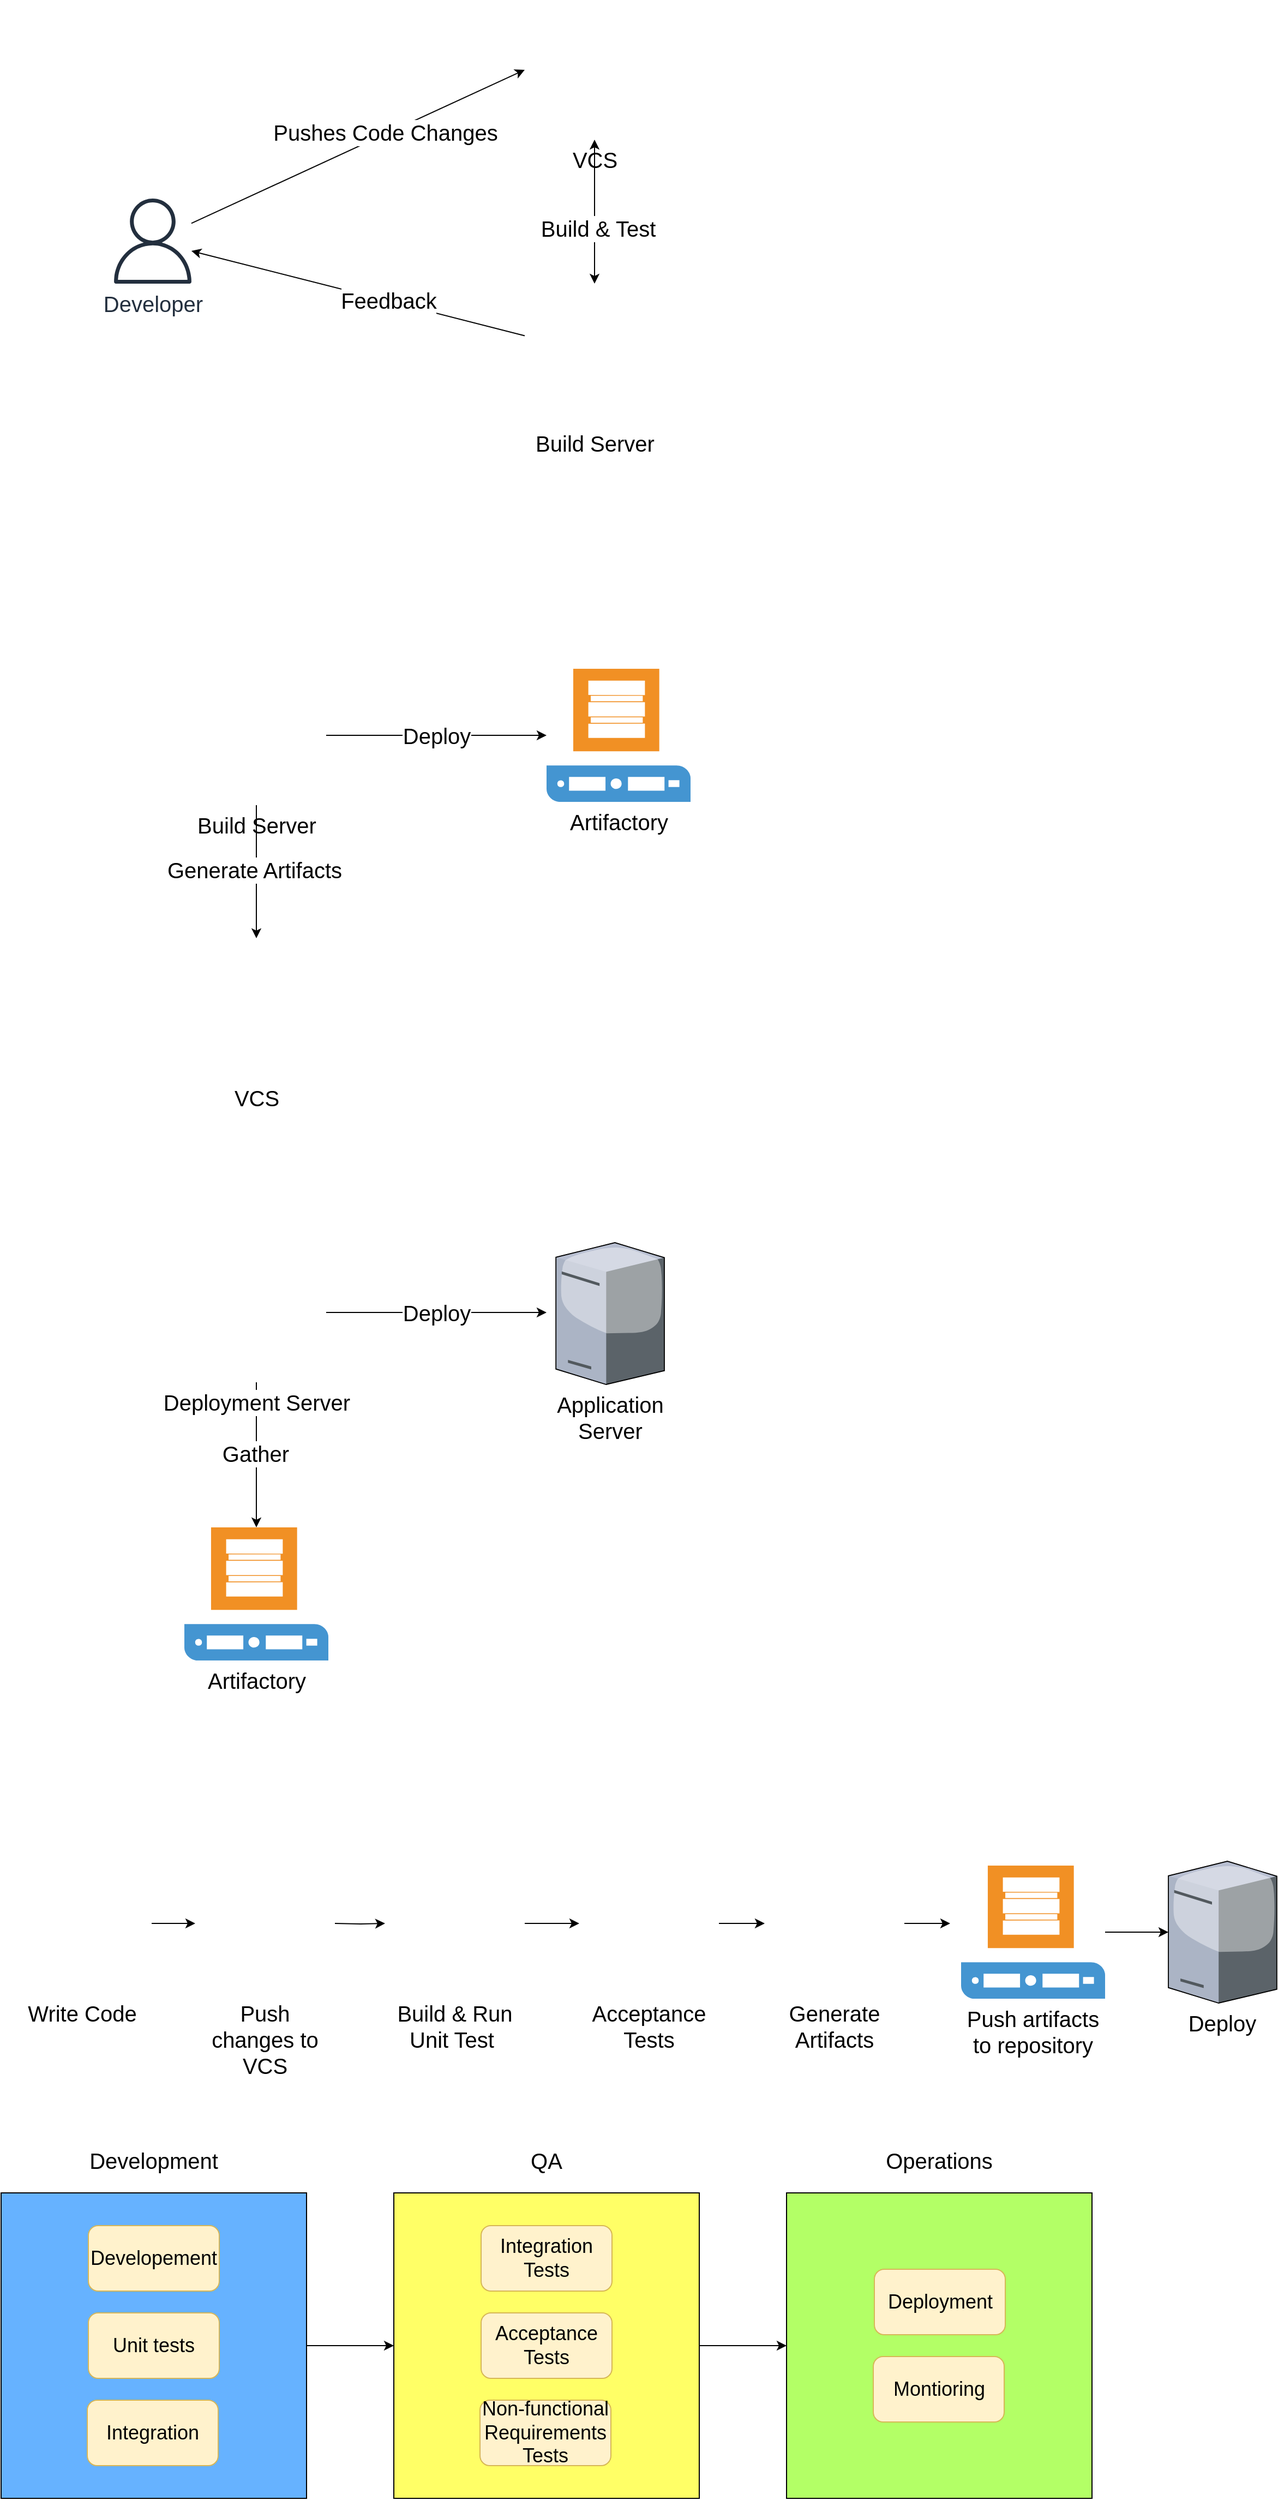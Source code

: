 <mxfile version="13.8.8" type="device"><diagram id="Pszkp5gxDRnaS0QNslCu" name="Page-1"><mxGraphModel dx="1186" dy="611" grid="1" gridSize="10" guides="1" tooltips="1" connect="1" arrows="1" fold="1" page="1" pageScale="1" pageWidth="827" pageHeight="1169" math="0" shadow="0"><root><mxCell id="0"/><mxCell id="1" parent="0"/><mxCell id="kbQsCcy0t-xLw0eoUV0l-3" value="VCS" style="shape=image;html=1;verticalAlign=top;verticalLabelPosition=bottom;labelBackgroundColor=#ffffff;imageAspect=0;aspect=fixed;image=https://cdn4.iconfinder.com/data/icons/social-media-logos-6/512/71-github-128.png;fontSize=20;" vertex="1" parent="1"><mxGeometry x="520" y="30" width="128" height="128" as="geometry"/></mxCell><mxCell id="kbQsCcy0t-xLw0eoUV0l-5" value="&lt;font style=&quot;font-size: 20px&quot;&gt;Build Server&lt;/font&gt;" style="shape=image;html=1;verticalAlign=top;verticalLabelPosition=bottom;labelBackgroundColor=#ffffff;imageAspect=0;aspect=fixed;image=https://cdn4.iconfinder.com/data/icons/logos-brands-5/24/jenkins-128.png" vertex="1" parent="1"><mxGeometry x="520" y="290" width="128" height="128" as="geometry"/></mxCell><mxCell id="kbQsCcy0t-xLw0eoUV0l-6" value="Developer" style="outlineConnect=0;fontColor=#232F3E;gradientColor=none;fillColor=#232F3E;strokeColor=none;dashed=0;verticalLabelPosition=bottom;verticalAlign=top;align=center;html=1;fontSize=20;fontStyle=0;aspect=fixed;pointerEvents=1;shape=mxgraph.aws4.user;" vertex="1" parent="1"><mxGeometry x="140" y="212" width="78" height="78" as="geometry"/></mxCell><mxCell id="kbQsCcy0t-xLw0eoUV0l-7" value="" style="endArrow=classic;html=1;fontSize=20;entryX=0;entryY=0.5;entryDx=0;entryDy=0;" edge="1" parent="1" source="kbQsCcy0t-xLw0eoUV0l-6" target="kbQsCcy0t-xLw0eoUV0l-3"><mxGeometry width="50" height="50" relative="1" as="geometry"><mxPoint x="240" y="200" as="sourcePoint"/><mxPoint x="290" y="150" as="targetPoint"/></mxGeometry></mxCell><mxCell id="kbQsCcy0t-xLw0eoUV0l-8" value="Pushes Code Changes" style="edgeLabel;html=1;align=center;verticalAlign=middle;resizable=0;points=[];fontSize=20;labelBorderColor=none;" vertex="1" connectable="0" parent="kbQsCcy0t-xLw0eoUV0l-7"><mxGeometry x="0.164" y="2" relative="1" as="geometry"><mxPoint as="offset"/></mxGeometry></mxCell><mxCell id="kbQsCcy0t-xLw0eoUV0l-9" value="" style="endArrow=classic;startArrow=classic;html=1;fontSize=20;exitX=0.5;exitY=0;exitDx=0;exitDy=0;" edge="1" parent="1" source="kbQsCcy0t-xLw0eoUV0l-5" target="kbQsCcy0t-xLw0eoUV0l-3"><mxGeometry width="50" height="50" relative="1" as="geometry"><mxPoint x="590" y="240" as="sourcePoint"/><mxPoint x="610" y="170" as="targetPoint"/></mxGeometry></mxCell><mxCell id="kbQsCcy0t-xLw0eoUV0l-10" value="Build &amp;amp; Test" style="edgeLabel;html=1;align=center;verticalAlign=middle;resizable=0;points=[];fontSize=20;" vertex="1" connectable="0" parent="kbQsCcy0t-xLw0eoUV0l-9"><mxGeometry x="-0.227" y="-3" relative="1" as="geometry"><mxPoint as="offset"/></mxGeometry></mxCell><mxCell id="kbQsCcy0t-xLw0eoUV0l-11" value="" style="endArrow=classic;html=1;fontSize=20;" edge="1" parent="1" source="kbQsCcy0t-xLw0eoUV0l-5" target="kbQsCcy0t-xLw0eoUV0l-6"><mxGeometry width="50" height="50" relative="1" as="geometry"><mxPoint x="320" y="430" as="sourcePoint"/><mxPoint x="300" y="340" as="targetPoint"/></mxGeometry></mxCell><mxCell id="kbQsCcy0t-xLw0eoUV0l-13" value="Feedback" style="edgeLabel;html=1;align=center;verticalAlign=middle;resizable=0;points=[];fontSize=20;" vertex="1" connectable="0" parent="kbQsCcy0t-xLw0eoUV0l-11"><mxGeometry x="-0.177" y="-1" relative="1" as="geometry"><mxPoint as="offset"/></mxGeometry></mxCell><mxCell id="kbQsCcy0t-xLw0eoUV0l-14" value="VCS" style="shape=image;html=1;verticalAlign=top;verticalLabelPosition=bottom;labelBackgroundColor=#ffffff;imageAspect=0;aspect=fixed;image=https://cdn4.iconfinder.com/data/icons/social-media-logos-6/512/71-github-128.png;fontSize=20;" vertex="1" parent="1"><mxGeometry x="210" y="890" width="128" height="128" as="geometry"/></mxCell><mxCell id="kbQsCcy0t-xLw0eoUV0l-15" value="&lt;font style=&quot;font-size: 20px&quot;&gt;Build Server&lt;/font&gt;" style="shape=image;html=1;verticalAlign=top;verticalLabelPosition=bottom;labelBackgroundColor=#ffffff;imageAspect=0;aspect=fixed;image=https://cdn4.iconfinder.com/data/icons/logos-brands-5/24/jenkins-128.png" vertex="1" parent="1"><mxGeometry x="210" y="640" width="128" height="128" as="geometry"/></mxCell><mxCell id="kbQsCcy0t-xLw0eoUV0l-21" value="Artifactory&lt;br&gt;" style="shadow=0;dashed=0;html=1;strokeColor=none;fillColor=#4495D1;labelPosition=center;verticalLabelPosition=bottom;verticalAlign=top;align=center;outlineConnect=0;shape=mxgraph.veeam.repository_server;fontSize=20;" vertex="1" parent="1"><mxGeometry x="540" y="643" width="132" height="122" as="geometry"/></mxCell><mxCell id="kbQsCcy0t-xLw0eoUV0l-23" value="Deploy" style="endArrow=classic;html=1;fontSize=20;exitX=1;exitY=0.5;exitDx=0;exitDy=0;" edge="1" parent="1" source="kbQsCcy0t-xLw0eoUV0l-15" target="kbQsCcy0t-xLw0eoUV0l-21"><mxGeometry width="50" height="50" relative="1" as="geometry"><mxPoint x="330" y="730" as="sourcePoint"/><mxPoint x="380" y="680" as="targetPoint"/></mxGeometry></mxCell><mxCell id="kbQsCcy0t-xLw0eoUV0l-24" value="" style="endArrow=classic;html=1;fontSize=20;exitX=0.5;exitY=1;exitDx=0;exitDy=0;" edge="1" parent="1" source="kbQsCcy0t-xLw0eoUV0l-15" target="kbQsCcy0t-xLw0eoUV0l-14"><mxGeometry width="50" height="50" relative="1" as="geometry"><mxPoint x="250" y="900" as="sourcePoint"/><mxPoint x="300" y="850" as="targetPoint"/></mxGeometry></mxCell><mxCell id="kbQsCcy0t-xLw0eoUV0l-25" value="Generate Artifacts" style="edgeLabel;html=1;align=center;verticalAlign=middle;resizable=0;points=[];fontSize=20;" vertex="1" connectable="0" parent="kbQsCcy0t-xLw0eoUV0l-24"><mxGeometry x="-0.033" y="-2" relative="1" as="geometry"><mxPoint as="offset"/></mxGeometry></mxCell><mxCell id="kbQsCcy0t-xLw0eoUV0l-30" value="" style="edgeStyle=orthogonalEdgeStyle;rounded=0;orthogonalLoop=1;jettySize=auto;html=1;fontSize=20;" edge="1" parent="1" source="kbQsCcy0t-xLw0eoUV0l-26" target="kbQsCcy0t-xLw0eoUV0l-29"><mxGeometry relative="1" as="geometry"/></mxCell><mxCell id="kbQsCcy0t-xLw0eoUV0l-31" value="Gather" style="edgeLabel;html=1;align=center;verticalAlign=middle;resizable=0;points=[];fontSize=20;" vertex="1" connectable="0" parent="kbQsCcy0t-xLw0eoUV0l-30"><mxGeometry x="-0.033" y="-1" relative="1" as="geometry"><mxPoint as="offset"/></mxGeometry></mxCell><mxCell id="kbQsCcy0t-xLw0eoUV0l-26" value="&lt;font style=&quot;font-size: 20px&quot;&gt;Deployment Server&lt;/font&gt;" style="shape=image;html=1;verticalAlign=top;verticalLabelPosition=bottom;labelBackgroundColor=#ffffff;imageAspect=0;aspect=fixed;image=https://cdn4.iconfinder.com/data/icons/logos-brands-5/24/jenkins-128.png" vertex="1" parent="1"><mxGeometry x="210" y="1169" width="128" height="128" as="geometry"/></mxCell><mxCell id="kbQsCcy0t-xLw0eoUV0l-28" value="Deploy" style="endArrow=classic;html=1;fontSize=20;exitX=1;exitY=0.5;exitDx=0;exitDy=0;" edge="1" parent="1" source="kbQsCcy0t-xLw0eoUV0l-26"><mxGeometry width="50" height="50" relative="1" as="geometry"><mxPoint x="330" y="1259" as="sourcePoint"/><mxPoint x="540" y="1233" as="targetPoint"/></mxGeometry></mxCell><mxCell id="kbQsCcy0t-xLw0eoUV0l-29" value="Artifactory&lt;br&gt;" style="shadow=0;dashed=0;html=1;strokeColor=none;fillColor=#4495D1;labelPosition=center;verticalLabelPosition=bottom;verticalAlign=top;align=center;outlineConnect=0;shape=mxgraph.veeam.repository_server;fontSize=20;" vertex="1" parent="1"><mxGeometry x="208" y="1430" width="132" height="122" as="geometry"/></mxCell><mxCell id="kbQsCcy0t-xLw0eoUV0l-33" value="Application Server" style="verticalLabelPosition=bottom;aspect=fixed;html=1;verticalAlign=top;strokeColor=none;align=center;outlineConnect=0;shape=mxgraph.citrix.tower_server;fontSize=20;whiteSpace=wrap;" vertex="1" parent="1"><mxGeometry x="548.59" y="1169" width="99.41" height="130" as="geometry"/></mxCell><mxCell id="kbQsCcy0t-xLw0eoUV0l-55" value="" style="edgeStyle=orthogonalEdgeStyle;rounded=0;orthogonalLoop=1;jettySize=auto;html=1;fontSize=20;" edge="1" parent="1" source="kbQsCcy0t-xLw0eoUV0l-36"><mxGeometry relative="1" as="geometry"><mxPoint x="218" y="1793" as="targetPoint"/></mxGeometry></mxCell><mxCell id="kbQsCcy0t-xLw0eoUV0l-36" value="Write Code" style="shape=image;html=1;verticalAlign=top;verticalLabelPosition=bottom;labelBackgroundColor=#ffffff;imageAspect=0;aspect=fixed;image=https://cdn1.iconfinder.com/data/icons/essentials-pack/96/code_coding_html_css_programming-128.png;fontSize=20;" vertex="1" parent="1"><mxGeometry x="50" y="1729" width="128" height="128" as="geometry"/></mxCell><mxCell id="kbQsCcy0t-xLw0eoUV0l-62" value="" style="edgeStyle=orthogonalEdgeStyle;rounded=0;orthogonalLoop=1;jettySize=auto;html=1;fontSize=20;" edge="1" parent="1" source="kbQsCcy0t-xLw0eoUV0l-53" target="kbQsCcy0t-xLw0eoUV0l-61"><mxGeometry relative="1" as="geometry"/></mxCell><mxCell id="kbQsCcy0t-xLw0eoUV0l-53" value="Build &amp;amp; Run Unit Test&amp;nbsp;" style="shape=image;html=1;verticalAlign=top;verticalLabelPosition=bottom;labelBackgroundColor=#ffffff;imageAspect=0;aspect=fixed;image=https://cdn3.iconfinder.com/data/icons/flat-office-icons-1/140/Artboard_1-10-128.png;fontSize=20;whiteSpace=wrap;" vertex="1" parent="1"><mxGeometry x="392" y="1729" width="128" height="128" as="geometry"/></mxCell><mxCell id="kbQsCcy0t-xLw0eoUV0l-56" value="" style="edgeStyle=orthogonalEdgeStyle;rounded=0;orthogonalLoop=1;jettySize=auto;html=1;fontSize=20;" edge="1" parent="1" target="kbQsCcy0t-xLw0eoUV0l-53"><mxGeometry relative="1" as="geometry"><mxPoint x="346" y="1793" as="sourcePoint"/></mxGeometry></mxCell><mxCell id="kbQsCcy0t-xLw0eoUV0l-67" value="" style="edgeStyle=orthogonalEdgeStyle;rounded=0;orthogonalLoop=1;jettySize=auto;html=1;fontSize=20;" edge="1" parent="1" source="kbQsCcy0t-xLw0eoUV0l-57"><mxGeometry relative="1" as="geometry"><mxPoint x="910" y="1793" as="targetPoint"/></mxGeometry></mxCell><mxCell id="kbQsCcy0t-xLw0eoUV0l-57" value="&lt;font style=&quot;font-size: 20px&quot;&gt;Generate Artifacts&lt;/font&gt;" style="shape=image;html=1;verticalAlign=top;verticalLabelPosition=bottom;labelBackgroundColor=#ffffff;imageAspect=0;aspect=fixed;image=https://cdn4.iconfinder.com/data/icons/logos-brands-5/24/jenkins-128.png;whiteSpace=wrap;" vertex="1" parent="1"><mxGeometry x="740" y="1729" width="128" height="128" as="geometry"/></mxCell><mxCell id="kbQsCcy0t-xLw0eoUV0l-58" value="Push changes to VCS" style="shape=image;html=1;verticalAlign=top;verticalLabelPosition=bottom;labelBackgroundColor=#ffffff;imageAspect=0;aspect=fixed;image=https://cdn4.iconfinder.com/data/icons/social-media-logos-6/512/71-github-128.png;fontSize=20;whiteSpace=wrap;" vertex="1" parent="1"><mxGeometry x="218" y="1729" width="128" height="128" as="geometry"/></mxCell><mxCell id="kbQsCcy0t-xLw0eoUV0l-63" value="" style="edgeStyle=orthogonalEdgeStyle;rounded=0;orthogonalLoop=1;jettySize=auto;html=1;fontSize=20;" edge="1" parent="1" source="kbQsCcy0t-xLw0eoUV0l-61" target="kbQsCcy0t-xLw0eoUV0l-57"><mxGeometry relative="1" as="geometry"/></mxCell><mxCell id="kbQsCcy0t-xLw0eoUV0l-61" value="Acceptance Tests" style="shape=image;html=1;verticalAlign=top;verticalLabelPosition=bottom;labelBackgroundColor=#ffffff;imageAspect=0;aspect=fixed;image=https://cdn3.iconfinder.com/data/icons/flat-office-icons-1/140/Artboard_1-10-128.png;fontSize=20;whiteSpace=wrap;" vertex="1" parent="1"><mxGeometry x="570" y="1729" width="128" height="128" as="geometry"/></mxCell><mxCell id="kbQsCcy0t-xLw0eoUV0l-68" value="Push artifacts to repository" style="shadow=0;dashed=0;html=1;strokeColor=none;fillColor=#4495D1;labelPosition=center;verticalLabelPosition=bottom;verticalAlign=top;align=center;outlineConnect=0;shape=mxgraph.veeam.repository_server;fontSize=20;whiteSpace=wrap;" vertex="1" parent="1"><mxGeometry x="920" y="1740" width="132" height="122" as="geometry"/></mxCell><mxCell id="kbQsCcy0t-xLw0eoUV0l-70" value="Deploy" style="verticalLabelPosition=bottom;aspect=fixed;html=1;verticalAlign=top;strokeColor=none;align=center;outlineConnect=0;shape=mxgraph.citrix.tower_server;fontSize=20;whiteSpace=wrap;" vertex="1" parent="1"><mxGeometry x="1110" y="1736" width="99.41" height="130" as="geometry"/></mxCell><mxCell id="kbQsCcy0t-xLw0eoUV0l-73" value="" style="endArrow=classic;html=1;fontSize=20;" edge="1" parent="1" source="kbQsCcy0t-xLw0eoUV0l-68" target="kbQsCcy0t-xLw0eoUV0l-70"><mxGeometry width="50" height="50" relative="1" as="geometry"><mxPoint x="1060" y="1794" as="sourcePoint"/><mxPoint x="1110" y="1760" as="targetPoint"/></mxGeometry></mxCell><mxCell id="kbQsCcy0t-xLw0eoUV0l-84" value="" style="edgeStyle=orthogonalEdgeStyle;rounded=0;orthogonalLoop=1;jettySize=auto;html=1;fontSize=18;" edge="1" parent="1" source="kbQsCcy0t-xLw0eoUV0l-74" target="kbQsCcy0t-xLw0eoUV0l-79"><mxGeometry relative="1" as="geometry"/></mxCell><mxCell id="kbQsCcy0t-xLw0eoUV0l-74" value="" style="whiteSpace=wrap;html=1;aspect=fixed;fontSize=20;fillColor=#66B2FF;" vertex="1" parent="1"><mxGeometry x="40" y="2040" width="280" height="280" as="geometry"/></mxCell><mxCell id="kbQsCcy0t-xLw0eoUV0l-75" value="Development" style="text;html=1;strokeColor=none;fillColor=none;align=center;verticalAlign=middle;whiteSpace=wrap;rounded=0;fontSize=20;" vertex="1" parent="1"><mxGeometry x="160" y="2000" width="40" height="20" as="geometry"/></mxCell><mxCell id="kbQsCcy0t-xLw0eoUV0l-76" value="Developement" style="rounded=1;whiteSpace=wrap;html=1;fillColor=#fff2cc;fontSize=18;strokeColor=#d6b656;" vertex="1" parent="1"><mxGeometry x="120" y="2070" width="120" height="60" as="geometry"/></mxCell><mxCell id="kbQsCcy0t-xLw0eoUV0l-77" value="Unit tests" style="rounded=1;whiteSpace=wrap;html=1;fillColor=#fff2cc;fontSize=18;strokeColor=#d6b656;" vertex="1" parent="1"><mxGeometry x="120" y="2150" width="120" height="60" as="geometry"/></mxCell><mxCell id="kbQsCcy0t-xLw0eoUV0l-78" value="Integration" style="rounded=1;whiteSpace=wrap;html=1;fillColor=#fff2cc;fontSize=18;strokeColor=#d6b656;" vertex="1" parent="1"><mxGeometry x="119" y="2230" width="120" height="60" as="geometry"/></mxCell><mxCell id="kbQsCcy0t-xLw0eoUV0l-91" value="" style="edgeStyle=orthogonalEdgeStyle;rounded=0;orthogonalLoop=1;jettySize=auto;html=1;fontSize=18;" edge="1" parent="1" source="kbQsCcy0t-xLw0eoUV0l-79" target="kbQsCcy0t-xLw0eoUV0l-86"><mxGeometry relative="1" as="geometry"/></mxCell><mxCell id="kbQsCcy0t-xLw0eoUV0l-79" value="" style="whiteSpace=wrap;html=1;aspect=fixed;fontSize=20;fillColor=#FFFF66;" vertex="1" parent="1"><mxGeometry x="400" y="2040" width="280" height="280" as="geometry"/></mxCell><mxCell id="kbQsCcy0t-xLw0eoUV0l-80" value="QA" style="text;html=1;strokeColor=none;fillColor=none;align=center;verticalAlign=middle;whiteSpace=wrap;rounded=0;fontSize=20;" vertex="1" parent="1"><mxGeometry x="520" y="2000" width="40" height="20" as="geometry"/></mxCell><mxCell id="kbQsCcy0t-xLw0eoUV0l-81" value="Integration Tests" style="rounded=1;whiteSpace=wrap;html=1;fillColor=#fff2cc;fontSize=18;strokeColor=#d6b656;" vertex="1" parent="1"><mxGeometry x="480" y="2070" width="120" height="60" as="geometry"/></mxCell><mxCell id="kbQsCcy0t-xLw0eoUV0l-82" value="Acceptance Tests" style="rounded=1;whiteSpace=wrap;html=1;fillColor=#fff2cc;fontSize=18;strokeColor=#d6b656;" vertex="1" parent="1"><mxGeometry x="480" y="2150" width="120" height="60" as="geometry"/></mxCell><mxCell id="kbQsCcy0t-xLw0eoUV0l-83" value="Non-functional Requirements Tests" style="rounded=1;whiteSpace=wrap;html=1;fillColor=#fff2cc;fontSize=18;strokeColor=#d6b656;" vertex="1" parent="1"><mxGeometry x="479" y="2230" width="120" height="60" as="geometry"/></mxCell><mxCell id="kbQsCcy0t-xLw0eoUV0l-86" value="" style="whiteSpace=wrap;html=1;aspect=fixed;fontSize=20;fillColor=#B3FF66;" vertex="1" parent="1"><mxGeometry x="760" y="2040" width="280" height="280" as="geometry"/></mxCell><mxCell id="kbQsCcy0t-xLw0eoUV0l-87" value="Operations" style="text;html=1;strokeColor=none;fillColor=none;align=center;verticalAlign=middle;whiteSpace=wrap;rounded=0;fontSize=20;" vertex="1" parent="1"><mxGeometry x="880" y="2000" width="40" height="20" as="geometry"/></mxCell><mxCell id="kbQsCcy0t-xLw0eoUV0l-89" value="Deployment" style="rounded=1;whiteSpace=wrap;html=1;fillColor=#fff2cc;fontSize=18;strokeColor=#d6b656;" vertex="1" parent="1"><mxGeometry x="840.5" y="2110" width="120" height="60" as="geometry"/></mxCell><mxCell id="kbQsCcy0t-xLw0eoUV0l-90" value="Montioring" style="rounded=1;whiteSpace=wrap;html=1;fillColor=#fff2cc;fontSize=18;strokeColor=#d6b656;" vertex="1" parent="1"><mxGeometry x="839.5" y="2190" width="120" height="60" as="geometry"/></mxCell></root></mxGraphModel></diagram></mxfile>